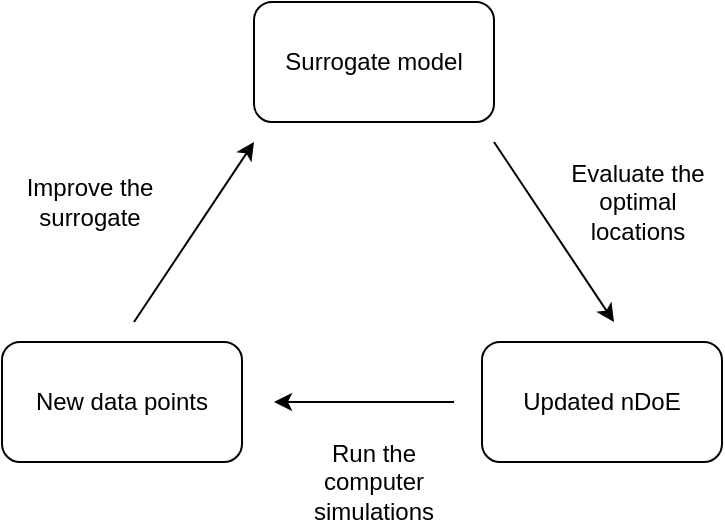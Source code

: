 <mxfile version="15.3.8" type="device"><diagram id="sGMta_ytGFrwRQuoIiAH" name="Page-1"><mxGraphModel dx="423" dy="793" grid="1" gridSize="10" guides="1" tooltips="1" connect="1" arrows="1" fold="1" page="1" pageScale="1" pageWidth="827" pageHeight="1169" math="0" shadow="0"><root><mxCell id="0"/><mxCell id="1" parent="0"/><mxCell id="uXWI1Af9NtRUZ83n-vI8-1" value="Surrogate model" style="rounded=1;whiteSpace=wrap;html=1;" vertex="1" parent="1"><mxGeometry x="360" y="220" width="120" height="60" as="geometry"/></mxCell><mxCell id="uXWI1Af9NtRUZ83n-vI8-2" value="New data points" style="rounded=1;whiteSpace=wrap;html=1;" vertex="1" parent="1"><mxGeometry x="234" y="390" width="120" height="60" as="geometry"/></mxCell><mxCell id="uXWI1Af9NtRUZ83n-vI8-3" value="Updated nDoE" style="rounded=1;whiteSpace=wrap;html=1;" vertex="1" parent="1"><mxGeometry x="474" y="390" width="120" height="60" as="geometry"/></mxCell><mxCell id="uXWI1Af9NtRUZ83n-vI8-5" value="" style="endArrow=classic;html=1;" edge="1" parent="1"><mxGeometry width="50" height="50" relative="1" as="geometry"><mxPoint x="300" y="380" as="sourcePoint"/><mxPoint x="360" y="290" as="targetPoint"/></mxGeometry></mxCell><mxCell id="uXWI1Af9NtRUZ83n-vI8-6" value="" style="endArrow=classic;html=1;" edge="1" parent="1"><mxGeometry width="50" height="50" relative="1" as="geometry"><mxPoint x="480" y="290" as="sourcePoint"/><mxPoint x="540" y="380" as="targetPoint"/></mxGeometry></mxCell><mxCell id="uXWI1Af9NtRUZ83n-vI8-7" value="" style="endArrow=classic;html=1;" edge="1" parent="1"><mxGeometry width="50" height="50" relative="1" as="geometry"><mxPoint x="460" y="420" as="sourcePoint"/><mxPoint x="370" y="420" as="targetPoint"/></mxGeometry></mxCell><mxCell id="uXWI1Af9NtRUZ83n-vI8-8" value="Evaluate the optimal locations" style="text;html=1;strokeColor=none;fillColor=none;align=center;verticalAlign=middle;whiteSpace=wrap;rounded=0;" vertex="1" parent="1"><mxGeometry x="514" y="310" width="76" height="20" as="geometry"/></mxCell><mxCell id="uXWI1Af9NtRUZ83n-vI8-9" value="Run the computer simulations" style="text;html=1;strokeColor=none;fillColor=none;align=center;verticalAlign=middle;whiteSpace=wrap;rounded=0;" vertex="1" parent="1"><mxGeometry x="382" y="450" width="76" height="20" as="geometry"/></mxCell><mxCell id="uXWI1Af9NtRUZ83n-vI8-10" value="Improve the surrogate" style="text;html=1;strokeColor=none;fillColor=none;align=center;verticalAlign=middle;whiteSpace=wrap;rounded=0;" vertex="1" parent="1"><mxGeometry x="240" y="310" width="76" height="20" as="geometry"/></mxCell></root></mxGraphModel></diagram></mxfile>